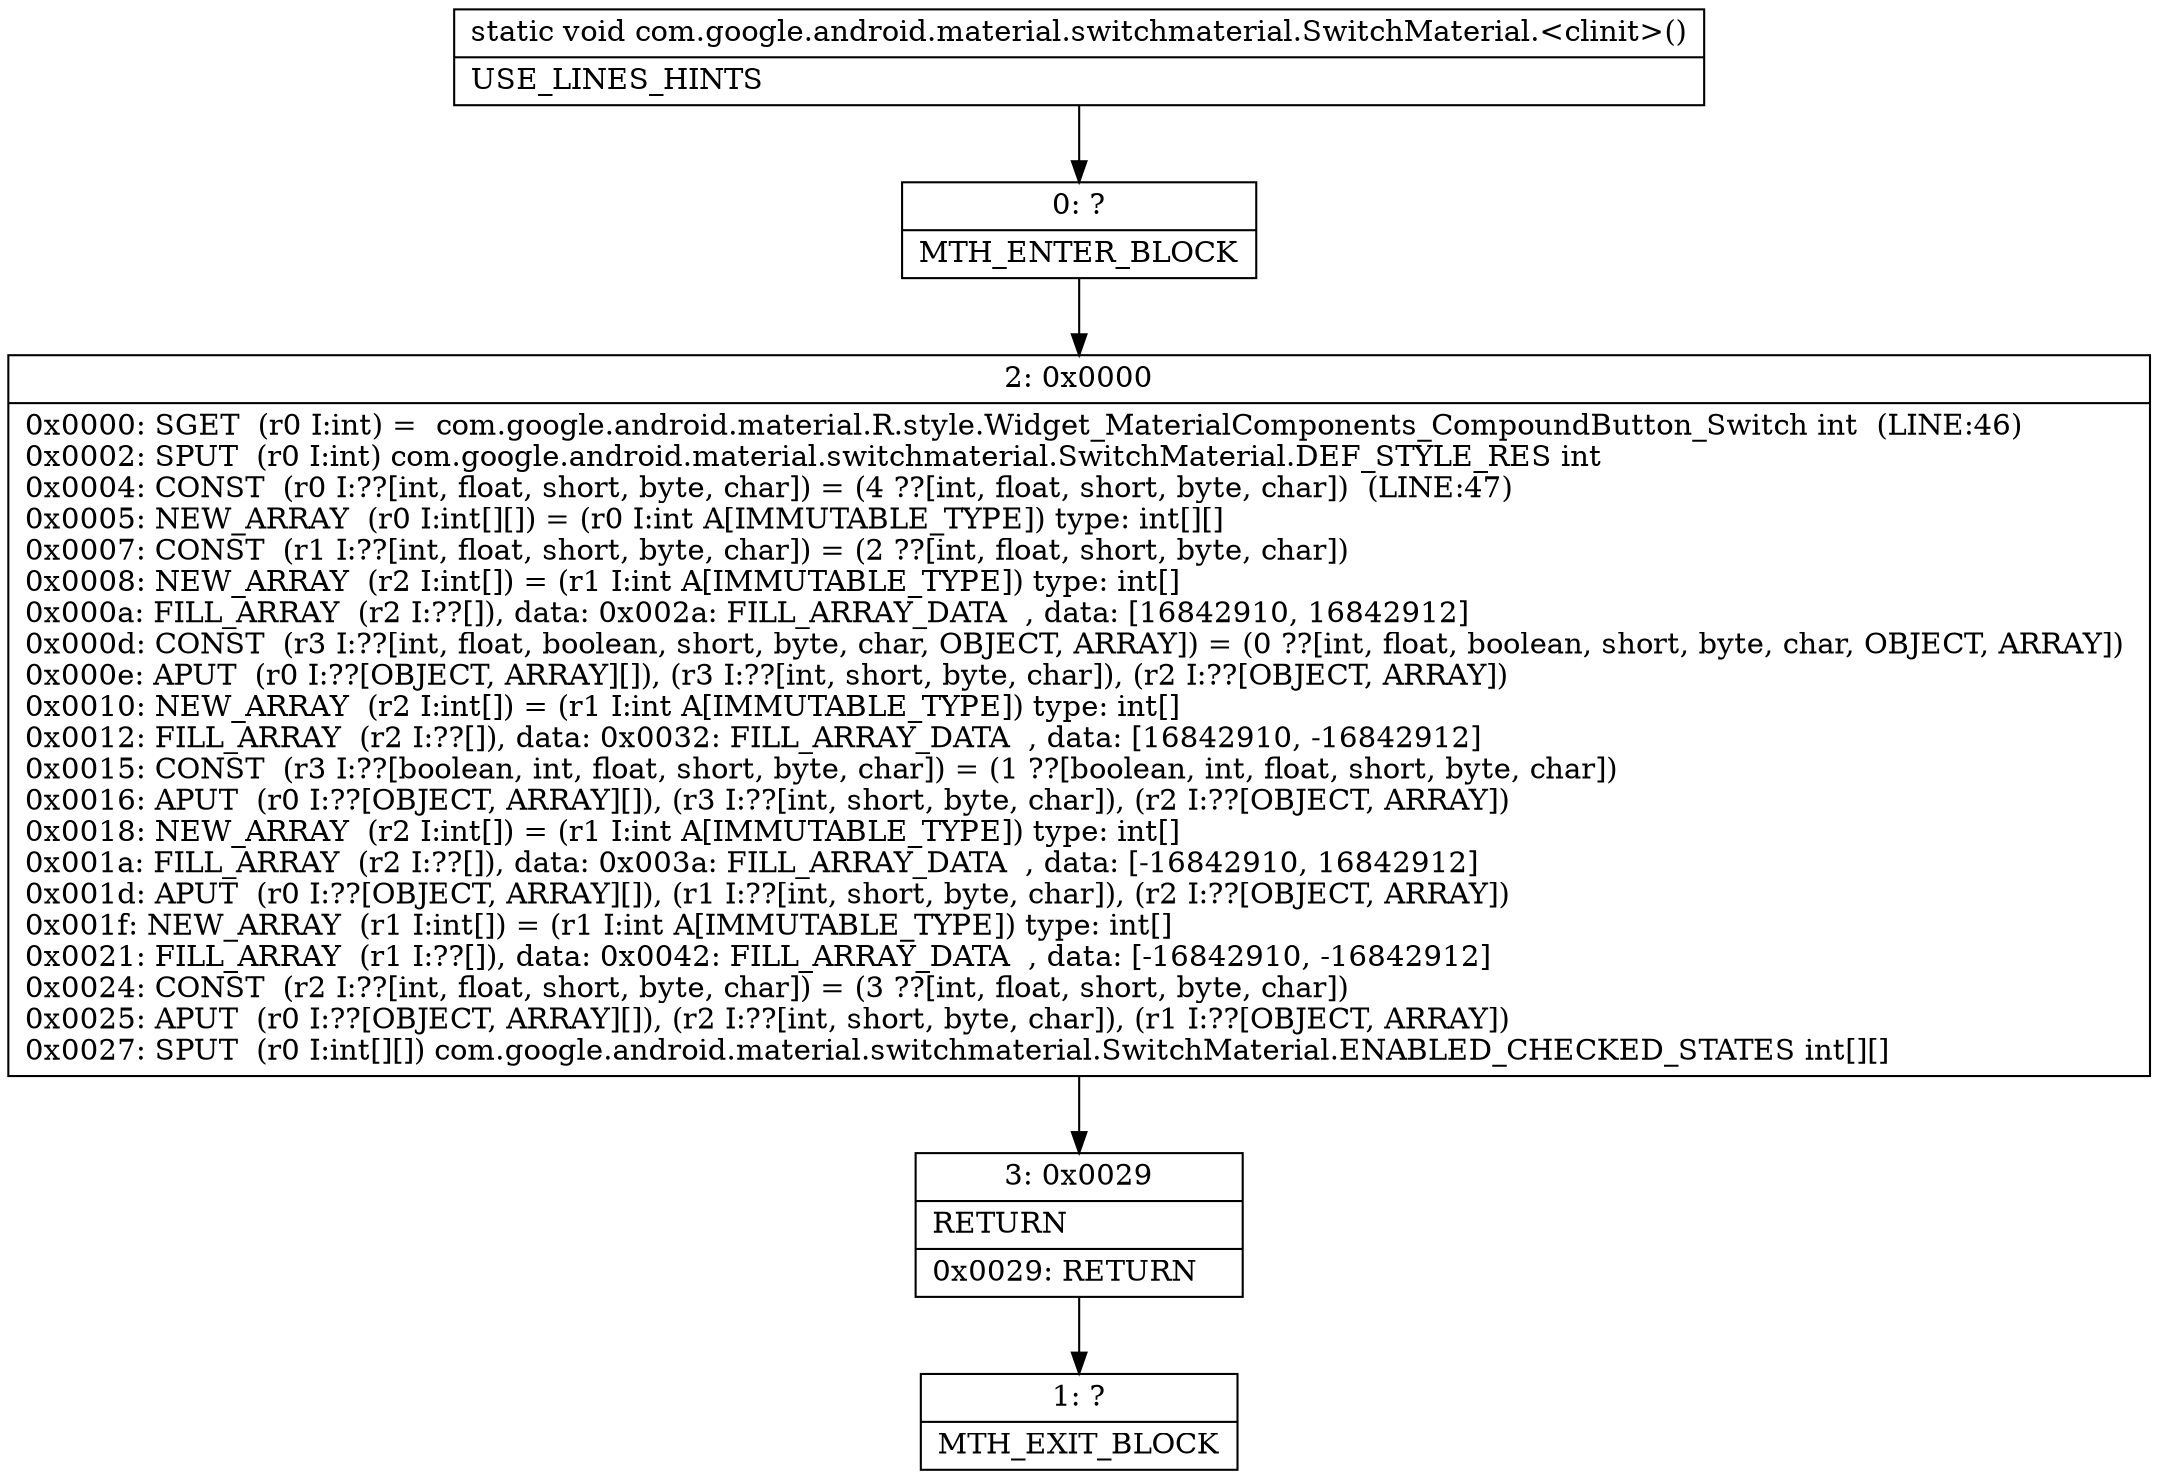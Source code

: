 digraph "CFG forcom.google.android.material.switchmaterial.SwitchMaterial.\<clinit\>()V" {
Node_0 [shape=record,label="{0\:\ ?|MTH_ENTER_BLOCK\l}"];
Node_2 [shape=record,label="{2\:\ 0x0000|0x0000: SGET  (r0 I:int) =  com.google.android.material.R.style.Widget_MaterialComponents_CompoundButton_Switch int  (LINE:46)\l0x0002: SPUT  (r0 I:int) com.google.android.material.switchmaterial.SwitchMaterial.DEF_STYLE_RES int \l0x0004: CONST  (r0 I:??[int, float, short, byte, char]) = (4 ??[int, float, short, byte, char])  (LINE:47)\l0x0005: NEW_ARRAY  (r0 I:int[][]) = (r0 I:int A[IMMUTABLE_TYPE]) type: int[][] \l0x0007: CONST  (r1 I:??[int, float, short, byte, char]) = (2 ??[int, float, short, byte, char]) \l0x0008: NEW_ARRAY  (r2 I:int[]) = (r1 I:int A[IMMUTABLE_TYPE]) type: int[] \l0x000a: FILL_ARRAY  (r2 I:??[]), data: 0x002a: FILL_ARRAY_DATA  , data: [16842910, 16842912] \l0x000d: CONST  (r3 I:??[int, float, boolean, short, byte, char, OBJECT, ARRAY]) = (0 ??[int, float, boolean, short, byte, char, OBJECT, ARRAY]) \l0x000e: APUT  (r0 I:??[OBJECT, ARRAY][]), (r3 I:??[int, short, byte, char]), (r2 I:??[OBJECT, ARRAY]) \l0x0010: NEW_ARRAY  (r2 I:int[]) = (r1 I:int A[IMMUTABLE_TYPE]) type: int[] \l0x0012: FILL_ARRAY  (r2 I:??[]), data: 0x0032: FILL_ARRAY_DATA  , data: [16842910, \-16842912] \l0x0015: CONST  (r3 I:??[boolean, int, float, short, byte, char]) = (1 ??[boolean, int, float, short, byte, char]) \l0x0016: APUT  (r0 I:??[OBJECT, ARRAY][]), (r3 I:??[int, short, byte, char]), (r2 I:??[OBJECT, ARRAY]) \l0x0018: NEW_ARRAY  (r2 I:int[]) = (r1 I:int A[IMMUTABLE_TYPE]) type: int[] \l0x001a: FILL_ARRAY  (r2 I:??[]), data: 0x003a: FILL_ARRAY_DATA  , data: [\-16842910, 16842912] \l0x001d: APUT  (r0 I:??[OBJECT, ARRAY][]), (r1 I:??[int, short, byte, char]), (r2 I:??[OBJECT, ARRAY]) \l0x001f: NEW_ARRAY  (r1 I:int[]) = (r1 I:int A[IMMUTABLE_TYPE]) type: int[] \l0x0021: FILL_ARRAY  (r1 I:??[]), data: 0x0042: FILL_ARRAY_DATA  , data: [\-16842910, \-16842912] \l0x0024: CONST  (r2 I:??[int, float, short, byte, char]) = (3 ??[int, float, short, byte, char]) \l0x0025: APUT  (r0 I:??[OBJECT, ARRAY][]), (r2 I:??[int, short, byte, char]), (r1 I:??[OBJECT, ARRAY]) \l0x0027: SPUT  (r0 I:int[][]) com.google.android.material.switchmaterial.SwitchMaterial.ENABLED_CHECKED_STATES int[][] \l}"];
Node_3 [shape=record,label="{3\:\ 0x0029|RETURN\l|0x0029: RETURN   \l}"];
Node_1 [shape=record,label="{1\:\ ?|MTH_EXIT_BLOCK\l}"];
MethodNode[shape=record,label="{static void com.google.android.material.switchmaterial.SwitchMaterial.\<clinit\>()  | USE_LINES_HINTS\l}"];
MethodNode -> Node_0;Node_0 -> Node_2;
Node_2 -> Node_3;
Node_3 -> Node_1;
}

